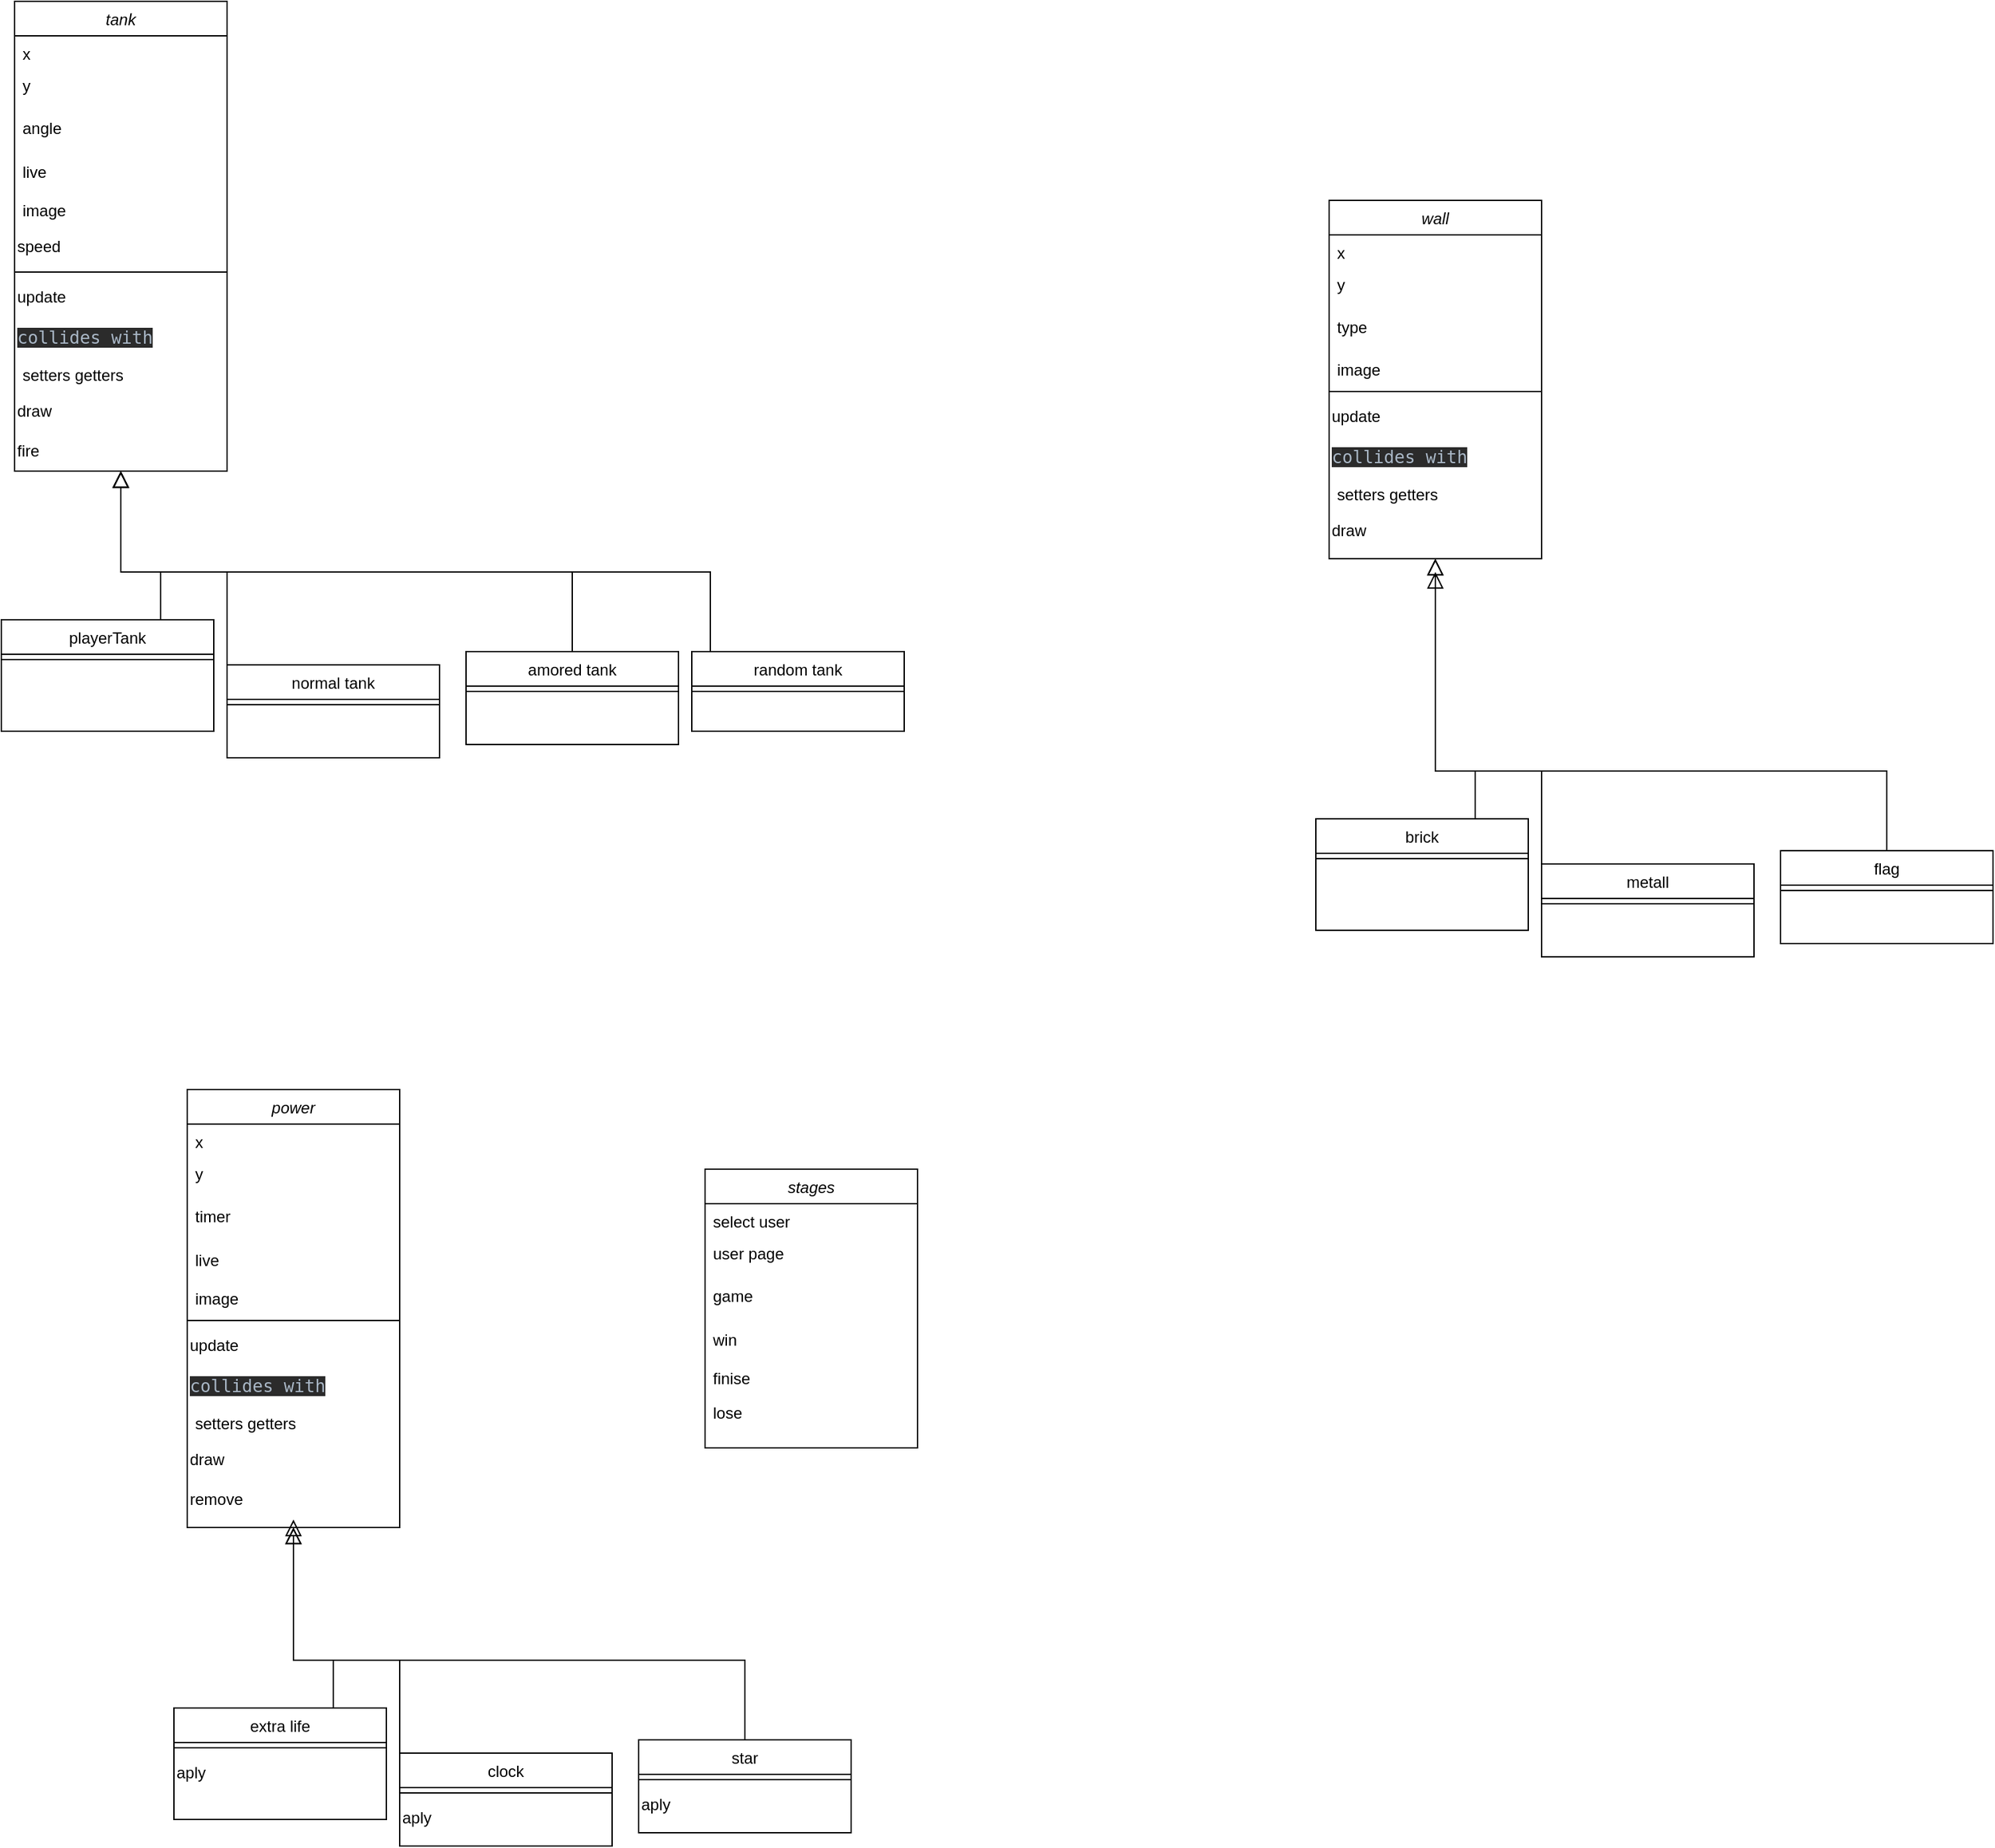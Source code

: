 <mxfile version="21.5.0" type="device">
  <diagram id="C5RBs43oDa-KdzZeNtuy" name="Page-1">
    <mxGraphModel dx="1050" dy="1742" grid="1" gridSize="10" guides="1" tooltips="1" connect="1" arrows="1" fold="1" page="1" pageScale="1" pageWidth="827" pageHeight="1169" math="0" shadow="0">
      <root>
        <mxCell id="WIyWlLk6GJQsqaUBKTNV-0" />
        <mxCell id="WIyWlLk6GJQsqaUBKTNV-1" parent="WIyWlLk6GJQsqaUBKTNV-0" />
        <mxCell id="zkfFHV4jXpPFQw0GAbJ--0" value="tank" style="swimlane;fontStyle=2;align=center;verticalAlign=top;childLayout=stackLayout;horizontal=1;startSize=26;horizontalStack=0;resizeParent=1;resizeLast=0;collapsible=1;marginBottom=0;rounded=0;shadow=0;strokeWidth=1;" parent="WIyWlLk6GJQsqaUBKTNV-1" vertex="1">
          <mxGeometry x="20" y="-30" width="160" height="354" as="geometry">
            <mxRectangle x="230" y="140" width="160" height="26" as="alternateBounds" />
          </mxGeometry>
        </mxCell>
        <mxCell id="zkfFHV4jXpPFQw0GAbJ--1" value="x" style="text;align=left;verticalAlign=top;spacingLeft=4;spacingRight=4;overflow=hidden;rotatable=0;points=[[0,0.5],[1,0.5]];portConstraint=eastwest;" parent="zkfFHV4jXpPFQw0GAbJ--0" vertex="1">
          <mxGeometry y="26" width="160" height="24" as="geometry" />
        </mxCell>
        <mxCell id="kLTIt3Pv_E_QQloJJGZC-30" value="y" style="text;align=left;verticalAlign=top;spacingLeft=4;spacingRight=4;overflow=hidden;rotatable=0;points=[[0,0.5],[1,0.5]];portConstraint=eastwest;rounded=0;shadow=0;html=0;" parent="zkfFHV4jXpPFQw0GAbJ--0" vertex="1">
          <mxGeometry y="50" width="160" height="32" as="geometry" />
        </mxCell>
        <mxCell id="zkfFHV4jXpPFQw0GAbJ--3" value="angle" style="text;align=left;verticalAlign=top;spacingLeft=4;spacingRight=4;overflow=hidden;rotatable=0;points=[[0,0.5],[1,0.5]];portConstraint=eastwest;rounded=0;shadow=0;html=0;" parent="zkfFHV4jXpPFQw0GAbJ--0" vertex="1">
          <mxGeometry y="82" width="160" height="32" as="geometry" />
        </mxCell>
        <mxCell id="kLTIt3Pv_E_QQloJJGZC-42" value="live" style="text;strokeColor=none;fillColor=none;align=left;verticalAlign=middle;spacingLeft=4;spacingRight=4;overflow=hidden;points=[[0,0.5],[1,0.5]];portConstraint=eastwest;rotatable=0;whiteSpace=wrap;html=1;" parent="zkfFHV4jXpPFQw0GAbJ--0" vertex="1">
          <mxGeometry y="114" width="160" height="30" as="geometry" />
        </mxCell>
        <mxCell id="zkfFHV4jXpPFQw0GAbJ--2" value="image" style="text;align=left;verticalAlign=top;spacingLeft=4;spacingRight=4;overflow=hidden;rotatable=0;points=[[0,0.5],[1,0.5]];portConstraint=eastwest;rounded=0;shadow=0;html=0;" parent="zkfFHV4jXpPFQw0GAbJ--0" vertex="1">
          <mxGeometry y="144" width="160" height="26" as="geometry" />
        </mxCell>
        <mxCell id="22vOS0vNxpXssT32hZgz-0" value="speed" style="text;html=1;strokeColor=none;fillColor=none;align=left;verticalAlign=middle;whiteSpace=wrap;rounded=0;" vertex="1" parent="zkfFHV4jXpPFQw0GAbJ--0">
          <mxGeometry y="170" width="160" height="30" as="geometry" />
        </mxCell>
        <mxCell id="zkfFHV4jXpPFQw0GAbJ--4" value="" style="line;html=1;strokeWidth=1;align=left;verticalAlign=middle;spacingTop=-1;spacingLeft=3;spacingRight=3;rotatable=0;labelPosition=right;points=[];portConstraint=eastwest;" parent="zkfFHV4jXpPFQw0GAbJ--0" vertex="1">
          <mxGeometry y="200" width="160" height="8" as="geometry" />
        </mxCell>
        <mxCell id="22vOS0vNxpXssT32hZgz-1" value="update" style="text;html=1;strokeColor=none;fillColor=none;align=left;verticalAlign=middle;whiteSpace=wrap;rounded=0;" vertex="1" parent="zkfFHV4jXpPFQw0GAbJ--0">
          <mxGeometry y="208" width="160" height="30" as="geometry" />
        </mxCell>
        <mxCell id="22vOS0vNxpXssT32hZgz-2" value="&lt;div style=&quot;background-color:#2b2b2b;color:#a9b7c6;font-family:&#39;JetBrains Mono&#39;,monospace;font-size:9.8pt;&quot;&gt;&lt;pre&gt;collides with&lt;/pre&gt;&lt;/div&gt;" style="text;html=1;strokeColor=none;fillColor=none;align=left;verticalAlign=middle;whiteSpace=wrap;rounded=0;" vertex="1" parent="zkfFHV4jXpPFQw0GAbJ--0">
          <mxGeometry y="238" width="160" height="30" as="geometry" />
        </mxCell>
        <mxCell id="zkfFHV4jXpPFQw0GAbJ--5" value="setters getters" style="text;align=left;verticalAlign=top;spacingLeft=4;spacingRight=4;overflow=hidden;rotatable=0;points=[[0,0.5],[1,0.5]];portConstraint=eastwest;" parent="zkfFHV4jXpPFQw0GAbJ--0" vertex="1">
          <mxGeometry y="268" width="160" height="26" as="geometry" />
        </mxCell>
        <mxCell id="22vOS0vNxpXssT32hZgz-3" value="draw&amp;nbsp;" style="text;html=1;strokeColor=none;fillColor=none;align=left;verticalAlign=middle;whiteSpace=wrap;rounded=0;" vertex="1" parent="zkfFHV4jXpPFQw0GAbJ--0">
          <mxGeometry y="294" width="160" height="30" as="geometry" />
        </mxCell>
        <mxCell id="22vOS0vNxpXssT32hZgz-4" value="fire" style="text;html=1;strokeColor=none;fillColor=none;align=left;verticalAlign=middle;whiteSpace=wrap;rounded=0;" vertex="1" parent="zkfFHV4jXpPFQw0GAbJ--0">
          <mxGeometry y="324" width="160" height="30" as="geometry" />
        </mxCell>
        <mxCell id="zkfFHV4jXpPFQw0GAbJ--6" value="normal tank" style="swimlane;fontStyle=0;align=center;verticalAlign=top;childLayout=stackLayout;horizontal=1;startSize=26;horizontalStack=0;resizeParent=1;resizeLast=0;collapsible=1;marginBottom=0;rounded=0;shadow=0;strokeWidth=1;" parent="WIyWlLk6GJQsqaUBKTNV-1" vertex="1">
          <mxGeometry x="180" y="470" width="160" height="70" as="geometry">
            <mxRectangle x="130" y="380" width="160" height="26" as="alternateBounds" />
          </mxGeometry>
        </mxCell>
        <mxCell id="zkfFHV4jXpPFQw0GAbJ--9" value="" style="line;html=1;strokeWidth=1;align=left;verticalAlign=middle;spacingTop=-1;spacingLeft=3;spacingRight=3;rotatable=0;labelPosition=right;points=[];portConstraint=eastwest;" parent="zkfFHV4jXpPFQw0GAbJ--6" vertex="1">
          <mxGeometry y="26" width="160" height="8" as="geometry" />
        </mxCell>
        <mxCell id="zkfFHV4jXpPFQw0GAbJ--12" value="" style="endArrow=block;endSize=10;endFill=0;shadow=0;strokeWidth=1;rounded=0;edgeStyle=elbowEdgeStyle;elbow=vertical;entryX=0.5;entryY=1;entryDx=0;entryDy=0;" parent="WIyWlLk6GJQsqaUBKTNV-1" source="zkfFHV4jXpPFQw0GAbJ--6" target="22vOS0vNxpXssT32hZgz-4" edge="1">
          <mxGeometry width="160" relative="1" as="geometry">
            <mxPoint x="200" y="203" as="sourcePoint" />
            <mxPoint x="200" y="203" as="targetPoint" />
            <Array as="points">
              <mxPoint x="180" y="400" />
            </Array>
          </mxGeometry>
        </mxCell>
        <mxCell id="zkfFHV4jXpPFQw0GAbJ--13" value="amored tank" style="swimlane;fontStyle=0;align=center;verticalAlign=top;childLayout=stackLayout;horizontal=1;startSize=26;horizontalStack=0;resizeParent=1;resizeLast=0;collapsible=1;marginBottom=0;rounded=0;shadow=0;strokeWidth=1;" parent="WIyWlLk6GJQsqaUBKTNV-1" vertex="1">
          <mxGeometry x="360" y="460" width="160" height="70" as="geometry">
            <mxRectangle x="340" y="380" width="170" height="26" as="alternateBounds" />
          </mxGeometry>
        </mxCell>
        <mxCell id="zkfFHV4jXpPFQw0GAbJ--15" value="" style="line;html=1;strokeWidth=1;align=left;verticalAlign=middle;spacingTop=-1;spacingLeft=3;spacingRight=3;rotatable=0;labelPosition=right;points=[];portConstraint=eastwest;" parent="zkfFHV4jXpPFQw0GAbJ--13" vertex="1">
          <mxGeometry y="26" width="160" height="8" as="geometry" />
        </mxCell>
        <mxCell id="zkfFHV4jXpPFQw0GAbJ--16" value="" style="endArrow=block;endSize=10;endFill=0;shadow=0;strokeWidth=1;rounded=0;edgeStyle=elbowEdgeStyle;elbow=vertical;" parent="WIyWlLk6GJQsqaUBKTNV-1" source="zkfFHV4jXpPFQw0GAbJ--13" target="zkfFHV4jXpPFQw0GAbJ--0" edge="1">
          <mxGeometry width="160" relative="1" as="geometry">
            <mxPoint x="210" y="373" as="sourcePoint" />
            <mxPoint x="310" y="271" as="targetPoint" />
            <Array as="points">
              <mxPoint x="270" y="400" />
              <mxPoint x="120" y="370" />
            </Array>
          </mxGeometry>
        </mxCell>
        <mxCell id="kLTIt3Pv_E_QQloJJGZC-7" value="playerTank" style="swimlane;fontStyle=0;align=center;verticalAlign=top;childLayout=stackLayout;horizontal=1;startSize=26;horizontalStack=0;resizeParent=1;resizeLast=0;collapsible=1;marginBottom=0;rounded=0;shadow=0;strokeWidth=1;" parent="WIyWlLk6GJQsqaUBKTNV-1" vertex="1">
          <mxGeometry x="10" y="436" width="160" height="84" as="geometry">
            <mxRectangle x="130" y="380" width="160" height="26" as="alternateBounds" />
          </mxGeometry>
        </mxCell>
        <mxCell id="kLTIt3Pv_E_QQloJJGZC-10" value="" style="line;html=1;strokeWidth=1;align=left;verticalAlign=middle;spacingTop=-1;spacingLeft=3;spacingRight=3;rotatable=0;labelPosition=right;points=[];portConstraint=eastwest;" parent="kLTIt3Pv_E_QQloJJGZC-7" vertex="1">
          <mxGeometry y="26" width="160" height="8" as="geometry" />
        </mxCell>
        <mxCell id="kLTIt3Pv_E_QQloJJGZC-15" value="" style="endArrow=block;endSize=10;endFill=0;shadow=0;strokeWidth=1;rounded=0;edgeStyle=elbowEdgeStyle;elbow=vertical;exitX=0.75;exitY=0;exitDx=0;exitDy=0;entryX=0.5;entryY=1;entryDx=0;entryDy=0;" parent="WIyWlLk6GJQsqaUBKTNV-1" source="kLTIt3Pv_E_QQloJJGZC-7" edge="1" target="22vOS0vNxpXssT32hZgz-4">
          <mxGeometry width="160" relative="1" as="geometry">
            <mxPoint x="440" y="325" as="sourcePoint" />
            <mxPoint x="100" y="330" as="targetPoint" />
            <Array as="points">
              <mxPoint x="120" y="400" />
              <mxPoint x="50" y="400" />
              <mxPoint x="100" y="400" />
              <mxPoint x="130" y="290" />
            </Array>
          </mxGeometry>
        </mxCell>
        <mxCell id="kLTIt3Pv_E_QQloJJGZC-16" value="random tank" style="swimlane;fontStyle=0;align=center;verticalAlign=top;childLayout=stackLayout;horizontal=1;startSize=26;horizontalStack=0;resizeParent=1;resizeLast=0;collapsible=1;marginBottom=0;rounded=0;shadow=0;strokeWidth=1;" parent="WIyWlLk6GJQsqaUBKTNV-1" vertex="1">
          <mxGeometry x="530" y="460" width="160" height="60" as="geometry">
            <mxRectangle x="130" y="380" width="160" height="26" as="alternateBounds" />
          </mxGeometry>
        </mxCell>
        <mxCell id="kLTIt3Pv_E_QQloJJGZC-19" value="" style="line;html=1;strokeWidth=1;align=left;verticalAlign=middle;spacingTop=-1;spacingLeft=3;spacingRight=3;rotatable=0;labelPosition=right;points=[];portConstraint=eastwest;" parent="kLTIt3Pv_E_QQloJJGZC-16" vertex="1">
          <mxGeometry y="26" width="160" height="8" as="geometry" />
        </mxCell>
        <mxCell id="kLTIt3Pv_E_QQloJJGZC-23" value="" style="endArrow=block;endSize=10;endFill=0;shadow=0;strokeWidth=1;rounded=0;edgeStyle=elbowEdgeStyle;elbow=vertical;" parent="WIyWlLk6GJQsqaUBKTNV-1" edge="1" target="22vOS0vNxpXssT32hZgz-4">
          <mxGeometry width="160" relative="1" as="geometry">
            <mxPoint x="544" y="460" as="sourcePoint" />
            <mxPoint x="50" y="330" as="targetPoint" />
            <Array as="points">
              <mxPoint x="260" y="400" />
            </Array>
          </mxGeometry>
        </mxCell>
        <mxCell id="22vOS0vNxpXssT32hZgz-5" value="wall" style="swimlane;fontStyle=2;align=center;verticalAlign=top;childLayout=stackLayout;horizontal=1;startSize=26;horizontalStack=0;resizeParent=1;resizeLast=0;collapsible=1;marginBottom=0;rounded=0;shadow=0;strokeWidth=1;" vertex="1" parent="WIyWlLk6GJQsqaUBKTNV-1">
          <mxGeometry x="1010" y="120" width="160" height="270" as="geometry">
            <mxRectangle x="230" y="140" width="160" height="26" as="alternateBounds" />
          </mxGeometry>
        </mxCell>
        <mxCell id="22vOS0vNxpXssT32hZgz-6" value="x" style="text;align=left;verticalAlign=top;spacingLeft=4;spacingRight=4;overflow=hidden;rotatable=0;points=[[0,0.5],[1,0.5]];portConstraint=eastwest;" vertex="1" parent="22vOS0vNxpXssT32hZgz-5">
          <mxGeometry y="26" width="160" height="24" as="geometry" />
        </mxCell>
        <mxCell id="22vOS0vNxpXssT32hZgz-7" value="y" style="text;align=left;verticalAlign=top;spacingLeft=4;spacingRight=4;overflow=hidden;rotatable=0;points=[[0,0.5],[1,0.5]];portConstraint=eastwest;rounded=0;shadow=0;html=0;" vertex="1" parent="22vOS0vNxpXssT32hZgz-5">
          <mxGeometry y="50" width="160" height="32" as="geometry" />
        </mxCell>
        <mxCell id="22vOS0vNxpXssT32hZgz-8" value="type" style="text;align=left;verticalAlign=top;spacingLeft=4;spacingRight=4;overflow=hidden;rotatable=0;points=[[0,0.5],[1,0.5]];portConstraint=eastwest;rounded=0;shadow=0;html=0;" vertex="1" parent="22vOS0vNxpXssT32hZgz-5">
          <mxGeometry y="82" width="160" height="32" as="geometry" />
        </mxCell>
        <mxCell id="22vOS0vNxpXssT32hZgz-10" value="image" style="text;align=left;verticalAlign=top;spacingLeft=4;spacingRight=4;overflow=hidden;rotatable=0;points=[[0,0.5],[1,0.5]];portConstraint=eastwest;rounded=0;shadow=0;html=0;" vertex="1" parent="22vOS0vNxpXssT32hZgz-5">
          <mxGeometry y="114" width="160" height="26" as="geometry" />
        </mxCell>
        <mxCell id="22vOS0vNxpXssT32hZgz-12" value="" style="line;html=1;strokeWidth=1;align=left;verticalAlign=middle;spacingTop=-1;spacingLeft=3;spacingRight=3;rotatable=0;labelPosition=right;points=[];portConstraint=eastwest;" vertex="1" parent="22vOS0vNxpXssT32hZgz-5">
          <mxGeometry y="140" width="160" height="8" as="geometry" />
        </mxCell>
        <mxCell id="22vOS0vNxpXssT32hZgz-13" value="update" style="text;html=1;strokeColor=none;fillColor=none;align=left;verticalAlign=middle;whiteSpace=wrap;rounded=0;" vertex="1" parent="22vOS0vNxpXssT32hZgz-5">
          <mxGeometry y="148" width="160" height="30" as="geometry" />
        </mxCell>
        <mxCell id="22vOS0vNxpXssT32hZgz-14" value="&lt;div style=&quot;background-color:#2b2b2b;color:#a9b7c6;font-family:&#39;JetBrains Mono&#39;,monospace;font-size:9.8pt;&quot;&gt;&lt;pre&gt;collides with&lt;/pre&gt;&lt;/div&gt;" style="text;html=1;strokeColor=none;fillColor=none;align=left;verticalAlign=middle;whiteSpace=wrap;rounded=0;" vertex="1" parent="22vOS0vNxpXssT32hZgz-5">
          <mxGeometry y="178" width="160" height="30" as="geometry" />
        </mxCell>
        <mxCell id="22vOS0vNxpXssT32hZgz-15" value="setters getters" style="text;align=left;verticalAlign=top;spacingLeft=4;spacingRight=4;overflow=hidden;rotatable=0;points=[[0,0.5],[1,0.5]];portConstraint=eastwest;" vertex="1" parent="22vOS0vNxpXssT32hZgz-5">
          <mxGeometry y="208" width="160" height="26" as="geometry" />
        </mxCell>
        <mxCell id="22vOS0vNxpXssT32hZgz-16" value="draw&amp;nbsp;" style="text;html=1;strokeColor=none;fillColor=none;align=left;verticalAlign=middle;whiteSpace=wrap;rounded=0;" vertex="1" parent="22vOS0vNxpXssT32hZgz-5">
          <mxGeometry y="234" width="160" height="30" as="geometry" />
        </mxCell>
        <mxCell id="22vOS0vNxpXssT32hZgz-18" value="metall" style="swimlane;fontStyle=0;align=center;verticalAlign=top;childLayout=stackLayout;horizontal=1;startSize=26;horizontalStack=0;resizeParent=1;resizeLast=0;collapsible=1;marginBottom=0;rounded=0;shadow=0;strokeWidth=1;" vertex="1" parent="WIyWlLk6GJQsqaUBKTNV-1">
          <mxGeometry x="1170" y="620" width="160" height="70" as="geometry">
            <mxRectangle x="130" y="380" width="160" height="26" as="alternateBounds" />
          </mxGeometry>
        </mxCell>
        <mxCell id="22vOS0vNxpXssT32hZgz-19" value="" style="line;html=1;strokeWidth=1;align=left;verticalAlign=middle;spacingTop=-1;spacingLeft=3;spacingRight=3;rotatable=0;labelPosition=right;points=[];portConstraint=eastwest;" vertex="1" parent="22vOS0vNxpXssT32hZgz-18">
          <mxGeometry y="26" width="160" height="8" as="geometry" />
        </mxCell>
        <mxCell id="22vOS0vNxpXssT32hZgz-20" value="" style="endArrow=block;endSize=10;endFill=0;shadow=0;strokeWidth=1;rounded=0;edgeStyle=elbowEdgeStyle;elbow=vertical;" edge="1" parent="WIyWlLk6GJQsqaUBKTNV-1" source="22vOS0vNxpXssT32hZgz-18">
          <mxGeometry width="160" relative="1" as="geometry">
            <mxPoint x="1190" y="353" as="sourcePoint" />
            <mxPoint x="1090" y="390" as="targetPoint" />
            <Array as="points">
              <mxPoint x="1170" y="550" />
            </Array>
          </mxGeometry>
        </mxCell>
        <mxCell id="22vOS0vNxpXssT32hZgz-21" value="flag" style="swimlane;fontStyle=0;align=center;verticalAlign=top;childLayout=stackLayout;horizontal=1;startSize=26;horizontalStack=0;resizeParent=1;resizeLast=0;collapsible=1;marginBottom=0;rounded=0;shadow=0;strokeWidth=1;" vertex="1" parent="WIyWlLk6GJQsqaUBKTNV-1">
          <mxGeometry x="1350" y="610" width="160" height="70" as="geometry">
            <mxRectangle x="340" y="380" width="170" height="26" as="alternateBounds" />
          </mxGeometry>
        </mxCell>
        <mxCell id="22vOS0vNxpXssT32hZgz-22" value="" style="line;html=1;strokeWidth=1;align=left;verticalAlign=middle;spacingTop=-1;spacingLeft=3;spacingRight=3;rotatable=0;labelPosition=right;points=[];portConstraint=eastwest;" vertex="1" parent="22vOS0vNxpXssT32hZgz-21">
          <mxGeometry y="26" width="160" height="8" as="geometry" />
        </mxCell>
        <mxCell id="22vOS0vNxpXssT32hZgz-23" value="" style="endArrow=block;endSize=10;endFill=0;shadow=0;strokeWidth=1;rounded=0;edgeStyle=elbowEdgeStyle;elbow=vertical;" edge="1" parent="WIyWlLk6GJQsqaUBKTNV-1" source="22vOS0vNxpXssT32hZgz-21">
          <mxGeometry width="160" relative="1" as="geometry">
            <mxPoint x="1200" y="523" as="sourcePoint" />
            <mxPoint x="1090" y="390" as="targetPoint" />
            <Array as="points">
              <mxPoint x="1260" y="550" />
              <mxPoint x="1110" y="520" />
            </Array>
          </mxGeometry>
        </mxCell>
        <mxCell id="22vOS0vNxpXssT32hZgz-24" value="brick" style="swimlane;fontStyle=0;align=center;verticalAlign=top;childLayout=stackLayout;horizontal=1;startSize=26;horizontalStack=0;resizeParent=1;resizeLast=0;collapsible=1;marginBottom=0;rounded=0;shadow=0;strokeWidth=1;" vertex="1" parent="WIyWlLk6GJQsqaUBKTNV-1">
          <mxGeometry x="1000" y="586" width="160" height="84" as="geometry">
            <mxRectangle x="130" y="380" width="160" height="26" as="alternateBounds" />
          </mxGeometry>
        </mxCell>
        <mxCell id="22vOS0vNxpXssT32hZgz-25" value="" style="line;html=1;strokeWidth=1;align=left;verticalAlign=middle;spacingTop=-1;spacingLeft=3;spacingRight=3;rotatable=0;labelPosition=right;points=[];portConstraint=eastwest;" vertex="1" parent="22vOS0vNxpXssT32hZgz-24">
          <mxGeometry y="26" width="160" height="8" as="geometry" />
        </mxCell>
        <mxCell id="22vOS0vNxpXssT32hZgz-26" value="" style="endArrow=block;endSize=10;endFill=0;shadow=0;strokeWidth=1;rounded=0;edgeStyle=elbowEdgeStyle;elbow=vertical;exitX=0.75;exitY=0;exitDx=0;exitDy=0;" edge="1" parent="WIyWlLk6GJQsqaUBKTNV-1" source="22vOS0vNxpXssT32hZgz-24">
          <mxGeometry width="160" relative="1" as="geometry">
            <mxPoint x="1430" y="475" as="sourcePoint" />
            <mxPoint x="1090" y="400" as="targetPoint" />
            <Array as="points">
              <mxPoint x="1110" y="550" />
              <mxPoint x="1040" y="550" />
              <mxPoint x="1090" y="550" />
              <mxPoint x="1120" y="440" />
            </Array>
          </mxGeometry>
        </mxCell>
        <mxCell id="22vOS0vNxpXssT32hZgz-32" value="power" style="swimlane;fontStyle=2;align=center;verticalAlign=top;childLayout=stackLayout;horizontal=1;startSize=26;horizontalStack=0;resizeParent=1;resizeLast=0;collapsible=1;marginBottom=0;rounded=0;shadow=0;strokeWidth=1;" vertex="1" parent="WIyWlLk6GJQsqaUBKTNV-1">
          <mxGeometry x="150" y="790" width="160" height="330" as="geometry">
            <mxRectangle x="230" y="140" width="160" height="26" as="alternateBounds" />
          </mxGeometry>
        </mxCell>
        <mxCell id="22vOS0vNxpXssT32hZgz-33" value="x" style="text;align=left;verticalAlign=top;spacingLeft=4;spacingRight=4;overflow=hidden;rotatable=0;points=[[0,0.5],[1,0.5]];portConstraint=eastwest;" vertex="1" parent="22vOS0vNxpXssT32hZgz-32">
          <mxGeometry y="26" width="160" height="24" as="geometry" />
        </mxCell>
        <mxCell id="22vOS0vNxpXssT32hZgz-34" value="y" style="text;align=left;verticalAlign=top;spacingLeft=4;spacingRight=4;overflow=hidden;rotatable=0;points=[[0,0.5],[1,0.5]];portConstraint=eastwest;rounded=0;shadow=0;html=0;" vertex="1" parent="22vOS0vNxpXssT32hZgz-32">
          <mxGeometry y="50" width="160" height="32" as="geometry" />
        </mxCell>
        <mxCell id="22vOS0vNxpXssT32hZgz-35" value="timer" style="text;align=left;verticalAlign=top;spacingLeft=4;spacingRight=4;overflow=hidden;rotatable=0;points=[[0,0.5],[1,0.5]];portConstraint=eastwest;rounded=0;shadow=0;html=0;" vertex="1" parent="22vOS0vNxpXssT32hZgz-32">
          <mxGeometry y="82" width="160" height="32" as="geometry" />
        </mxCell>
        <mxCell id="22vOS0vNxpXssT32hZgz-36" value="live" style="text;strokeColor=none;fillColor=none;align=left;verticalAlign=middle;spacingLeft=4;spacingRight=4;overflow=hidden;points=[[0,0.5],[1,0.5]];portConstraint=eastwest;rotatable=0;whiteSpace=wrap;html=1;" vertex="1" parent="22vOS0vNxpXssT32hZgz-32">
          <mxGeometry y="114" width="160" height="30" as="geometry" />
        </mxCell>
        <mxCell id="22vOS0vNxpXssT32hZgz-37" value="image" style="text;align=left;verticalAlign=top;spacingLeft=4;spacingRight=4;overflow=hidden;rotatable=0;points=[[0,0.5],[1,0.5]];portConstraint=eastwest;rounded=0;shadow=0;html=0;" vertex="1" parent="22vOS0vNxpXssT32hZgz-32">
          <mxGeometry y="144" width="160" height="26" as="geometry" />
        </mxCell>
        <mxCell id="22vOS0vNxpXssT32hZgz-39" value="" style="line;html=1;strokeWidth=1;align=left;verticalAlign=middle;spacingTop=-1;spacingLeft=3;spacingRight=3;rotatable=0;labelPosition=right;points=[];portConstraint=eastwest;" vertex="1" parent="22vOS0vNxpXssT32hZgz-32">
          <mxGeometry y="170" width="160" height="8" as="geometry" />
        </mxCell>
        <mxCell id="22vOS0vNxpXssT32hZgz-40" value="update" style="text;html=1;strokeColor=none;fillColor=none;align=left;verticalAlign=middle;whiteSpace=wrap;rounded=0;" vertex="1" parent="22vOS0vNxpXssT32hZgz-32">
          <mxGeometry y="178" width="160" height="30" as="geometry" />
        </mxCell>
        <mxCell id="22vOS0vNxpXssT32hZgz-41" value="&lt;div style=&quot;background-color:#2b2b2b;color:#a9b7c6;font-family:&#39;JetBrains Mono&#39;,monospace;font-size:9.8pt;&quot;&gt;&lt;pre&gt;collides with&lt;/pre&gt;&lt;/div&gt;" style="text;html=1;strokeColor=none;fillColor=none;align=left;verticalAlign=middle;whiteSpace=wrap;rounded=0;" vertex="1" parent="22vOS0vNxpXssT32hZgz-32">
          <mxGeometry y="208" width="160" height="30" as="geometry" />
        </mxCell>
        <mxCell id="22vOS0vNxpXssT32hZgz-42" value="setters getters" style="text;align=left;verticalAlign=top;spacingLeft=4;spacingRight=4;overflow=hidden;rotatable=0;points=[[0,0.5],[1,0.5]];portConstraint=eastwest;" vertex="1" parent="22vOS0vNxpXssT32hZgz-32">
          <mxGeometry y="238" width="160" height="26" as="geometry" />
        </mxCell>
        <mxCell id="22vOS0vNxpXssT32hZgz-43" value="draw&amp;nbsp;" style="text;html=1;strokeColor=none;fillColor=none;align=left;verticalAlign=middle;whiteSpace=wrap;rounded=0;" vertex="1" parent="22vOS0vNxpXssT32hZgz-32">
          <mxGeometry y="264" width="160" height="30" as="geometry" />
        </mxCell>
        <mxCell id="22vOS0vNxpXssT32hZgz-44" value="remove" style="text;html=1;strokeColor=none;fillColor=none;align=left;verticalAlign=middle;whiteSpace=wrap;rounded=0;" vertex="1" parent="22vOS0vNxpXssT32hZgz-32">
          <mxGeometry y="294" width="160" height="30" as="geometry" />
        </mxCell>
        <mxCell id="22vOS0vNxpXssT32hZgz-45" value="clock" style="swimlane;fontStyle=0;align=center;verticalAlign=top;childLayout=stackLayout;horizontal=1;startSize=26;horizontalStack=0;resizeParent=1;resizeLast=0;collapsible=1;marginBottom=0;rounded=0;shadow=0;strokeWidth=1;" vertex="1" parent="WIyWlLk6GJQsqaUBKTNV-1">
          <mxGeometry x="310" y="1290" width="160" height="70" as="geometry">
            <mxRectangle x="130" y="380" width="160" height="26" as="alternateBounds" />
          </mxGeometry>
        </mxCell>
        <mxCell id="22vOS0vNxpXssT32hZgz-46" value="" style="line;html=1;strokeWidth=1;align=left;verticalAlign=middle;spacingTop=-1;spacingLeft=3;spacingRight=3;rotatable=0;labelPosition=right;points=[];portConstraint=eastwest;" vertex="1" parent="22vOS0vNxpXssT32hZgz-45">
          <mxGeometry y="26" width="160" height="8" as="geometry" />
        </mxCell>
        <mxCell id="22vOS0vNxpXssT32hZgz-58" value="aply" style="text;html=1;strokeColor=none;fillColor=none;align=left;verticalAlign=middle;whiteSpace=wrap;rounded=0;" vertex="1" parent="22vOS0vNxpXssT32hZgz-45">
          <mxGeometry y="34" width="160" height="30" as="geometry" />
        </mxCell>
        <mxCell id="22vOS0vNxpXssT32hZgz-47" value="" style="endArrow=block;endSize=10;endFill=0;shadow=0;strokeWidth=1;rounded=0;edgeStyle=elbowEdgeStyle;elbow=vertical;entryX=0.5;entryY=1;entryDx=0;entryDy=0;" edge="1" parent="WIyWlLk6GJQsqaUBKTNV-1" source="22vOS0vNxpXssT32hZgz-45" target="22vOS0vNxpXssT32hZgz-44">
          <mxGeometry width="160" relative="1" as="geometry">
            <mxPoint x="330" y="1023" as="sourcePoint" />
            <mxPoint x="330" y="1023" as="targetPoint" />
            <Array as="points">
              <mxPoint x="310" y="1220" />
            </Array>
          </mxGeometry>
        </mxCell>
        <mxCell id="22vOS0vNxpXssT32hZgz-48" value="star" style="swimlane;fontStyle=0;align=center;verticalAlign=top;childLayout=stackLayout;horizontal=1;startSize=26;horizontalStack=0;resizeParent=1;resizeLast=0;collapsible=1;marginBottom=0;rounded=0;shadow=0;strokeWidth=1;" vertex="1" parent="WIyWlLk6GJQsqaUBKTNV-1">
          <mxGeometry x="490" y="1280" width="160" height="70" as="geometry">
            <mxRectangle x="340" y="380" width="170" height="26" as="alternateBounds" />
          </mxGeometry>
        </mxCell>
        <mxCell id="22vOS0vNxpXssT32hZgz-49" value="" style="line;html=1;strokeWidth=1;align=left;verticalAlign=middle;spacingTop=-1;spacingLeft=3;spacingRight=3;rotatable=0;labelPosition=right;points=[];portConstraint=eastwest;" vertex="1" parent="22vOS0vNxpXssT32hZgz-48">
          <mxGeometry y="26" width="160" height="8" as="geometry" />
        </mxCell>
        <mxCell id="22vOS0vNxpXssT32hZgz-59" value="aply" style="text;html=1;strokeColor=none;fillColor=none;align=left;verticalAlign=middle;whiteSpace=wrap;rounded=0;" vertex="1" parent="22vOS0vNxpXssT32hZgz-48">
          <mxGeometry y="34" width="160" height="30" as="geometry" />
        </mxCell>
        <mxCell id="22vOS0vNxpXssT32hZgz-50" value="" style="endArrow=block;endSize=10;endFill=0;shadow=0;strokeWidth=1;rounded=0;edgeStyle=elbowEdgeStyle;elbow=vertical;" edge="1" parent="WIyWlLk6GJQsqaUBKTNV-1" source="22vOS0vNxpXssT32hZgz-48" target="22vOS0vNxpXssT32hZgz-32">
          <mxGeometry width="160" relative="1" as="geometry">
            <mxPoint x="340" y="1193" as="sourcePoint" />
            <mxPoint x="440" y="1091" as="targetPoint" />
            <Array as="points">
              <mxPoint x="400" y="1220" />
              <mxPoint x="250" y="1190" />
            </Array>
          </mxGeometry>
        </mxCell>
        <mxCell id="22vOS0vNxpXssT32hZgz-51" value="extra life" style="swimlane;fontStyle=0;align=center;verticalAlign=top;childLayout=stackLayout;horizontal=1;startSize=26;horizontalStack=0;resizeParent=1;resizeLast=0;collapsible=1;marginBottom=0;rounded=0;shadow=0;strokeWidth=1;" vertex="1" parent="WIyWlLk6GJQsqaUBKTNV-1">
          <mxGeometry x="140" y="1256" width="160" height="84" as="geometry">
            <mxRectangle x="130" y="380" width="160" height="26" as="alternateBounds" />
          </mxGeometry>
        </mxCell>
        <mxCell id="22vOS0vNxpXssT32hZgz-52" value="" style="line;html=1;strokeWidth=1;align=left;verticalAlign=middle;spacingTop=-1;spacingLeft=3;spacingRight=3;rotatable=0;labelPosition=right;points=[];portConstraint=eastwest;" vertex="1" parent="22vOS0vNxpXssT32hZgz-51">
          <mxGeometry y="26" width="160" height="8" as="geometry" />
        </mxCell>
        <mxCell id="22vOS0vNxpXssT32hZgz-57" value="aply" style="text;html=1;strokeColor=none;fillColor=none;align=left;verticalAlign=middle;whiteSpace=wrap;rounded=0;" vertex="1" parent="22vOS0vNxpXssT32hZgz-51">
          <mxGeometry y="34" width="160" height="30" as="geometry" />
        </mxCell>
        <mxCell id="22vOS0vNxpXssT32hZgz-53" value="" style="endArrow=block;endSize=10;endFill=0;shadow=0;strokeWidth=1;rounded=0;edgeStyle=elbowEdgeStyle;elbow=vertical;exitX=0.75;exitY=0;exitDx=0;exitDy=0;" edge="1" parent="WIyWlLk6GJQsqaUBKTNV-1" source="22vOS0vNxpXssT32hZgz-51">
          <mxGeometry width="160" relative="1" as="geometry">
            <mxPoint x="570" y="1145" as="sourcePoint" />
            <mxPoint x="230" y="1120" as="targetPoint" />
            <Array as="points">
              <mxPoint x="250" y="1220" />
              <mxPoint x="180" y="1220" />
              <mxPoint x="230" y="1220" />
              <mxPoint x="260" y="1110" />
            </Array>
          </mxGeometry>
        </mxCell>
        <mxCell id="22vOS0vNxpXssT32hZgz-62" value="stages" style="swimlane;fontStyle=2;align=center;verticalAlign=top;childLayout=stackLayout;horizontal=1;startSize=26;horizontalStack=0;resizeParent=1;resizeLast=0;collapsible=1;marginBottom=0;rounded=0;shadow=0;strokeWidth=1;" vertex="1" parent="WIyWlLk6GJQsqaUBKTNV-1">
          <mxGeometry x="540" y="850" width="160" height="210" as="geometry">
            <mxRectangle x="230" y="140" width="160" height="26" as="alternateBounds" />
          </mxGeometry>
        </mxCell>
        <mxCell id="22vOS0vNxpXssT32hZgz-63" value="select user" style="text;align=left;verticalAlign=top;spacingLeft=4;spacingRight=4;overflow=hidden;rotatable=0;points=[[0,0.5],[1,0.5]];portConstraint=eastwest;" vertex="1" parent="22vOS0vNxpXssT32hZgz-62">
          <mxGeometry y="26" width="160" height="24" as="geometry" />
        </mxCell>
        <mxCell id="22vOS0vNxpXssT32hZgz-64" value="user page" style="text;align=left;verticalAlign=top;spacingLeft=4;spacingRight=4;overflow=hidden;rotatable=0;points=[[0,0.5],[1,0.5]];portConstraint=eastwest;rounded=0;shadow=0;html=0;" vertex="1" parent="22vOS0vNxpXssT32hZgz-62">
          <mxGeometry y="50" width="160" height="32" as="geometry" />
        </mxCell>
        <mxCell id="22vOS0vNxpXssT32hZgz-65" value="game" style="text;align=left;verticalAlign=top;spacingLeft=4;spacingRight=4;overflow=hidden;rotatable=0;points=[[0,0.5],[1,0.5]];portConstraint=eastwest;rounded=0;shadow=0;html=0;" vertex="1" parent="22vOS0vNxpXssT32hZgz-62">
          <mxGeometry y="82" width="160" height="32" as="geometry" />
        </mxCell>
        <mxCell id="22vOS0vNxpXssT32hZgz-66" value="win" style="text;strokeColor=none;fillColor=none;align=left;verticalAlign=middle;spacingLeft=4;spacingRight=4;overflow=hidden;points=[[0,0.5],[1,0.5]];portConstraint=eastwest;rotatable=0;whiteSpace=wrap;html=1;" vertex="1" parent="22vOS0vNxpXssT32hZgz-62">
          <mxGeometry y="114" width="160" height="30" as="geometry" />
        </mxCell>
        <mxCell id="22vOS0vNxpXssT32hZgz-67" value="finise" style="text;align=left;verticalAlign=top;spacingLeft=4;spacingRight=4;overflow=hidden;rotatable=0;points=[[0,0.5],[1,0.5]];portConstraint=eastwest;rounded=0;shadow=0;html=0;" vertex="1" parent="22vOS0vNxpXssT32hZgz-62">
          <mxGeometry y="144" width="160" height="26" as="geometry" />
        </mxCell>
        <mxCell id="22vOS0vNxpXssT32hZgz-74" value="lose" style="text;align=left;verticalAlign=top;spacingLeft=4;spacingRight=4;overflow=hidden;rotatable=0;points=[[0,0.5],[1,0.5]];portConstraint=eastwest;rounded=0;shadow=0;html=0;" vertex="1" parent="22vOS0vNxpXssT32hZgz-62">
          <mxGeometry y="170" width="160" height="26" as="geometry" />
        </mxCell>
      </root>
    </mxGraphModel>
  </diagram>
</mxfile>
